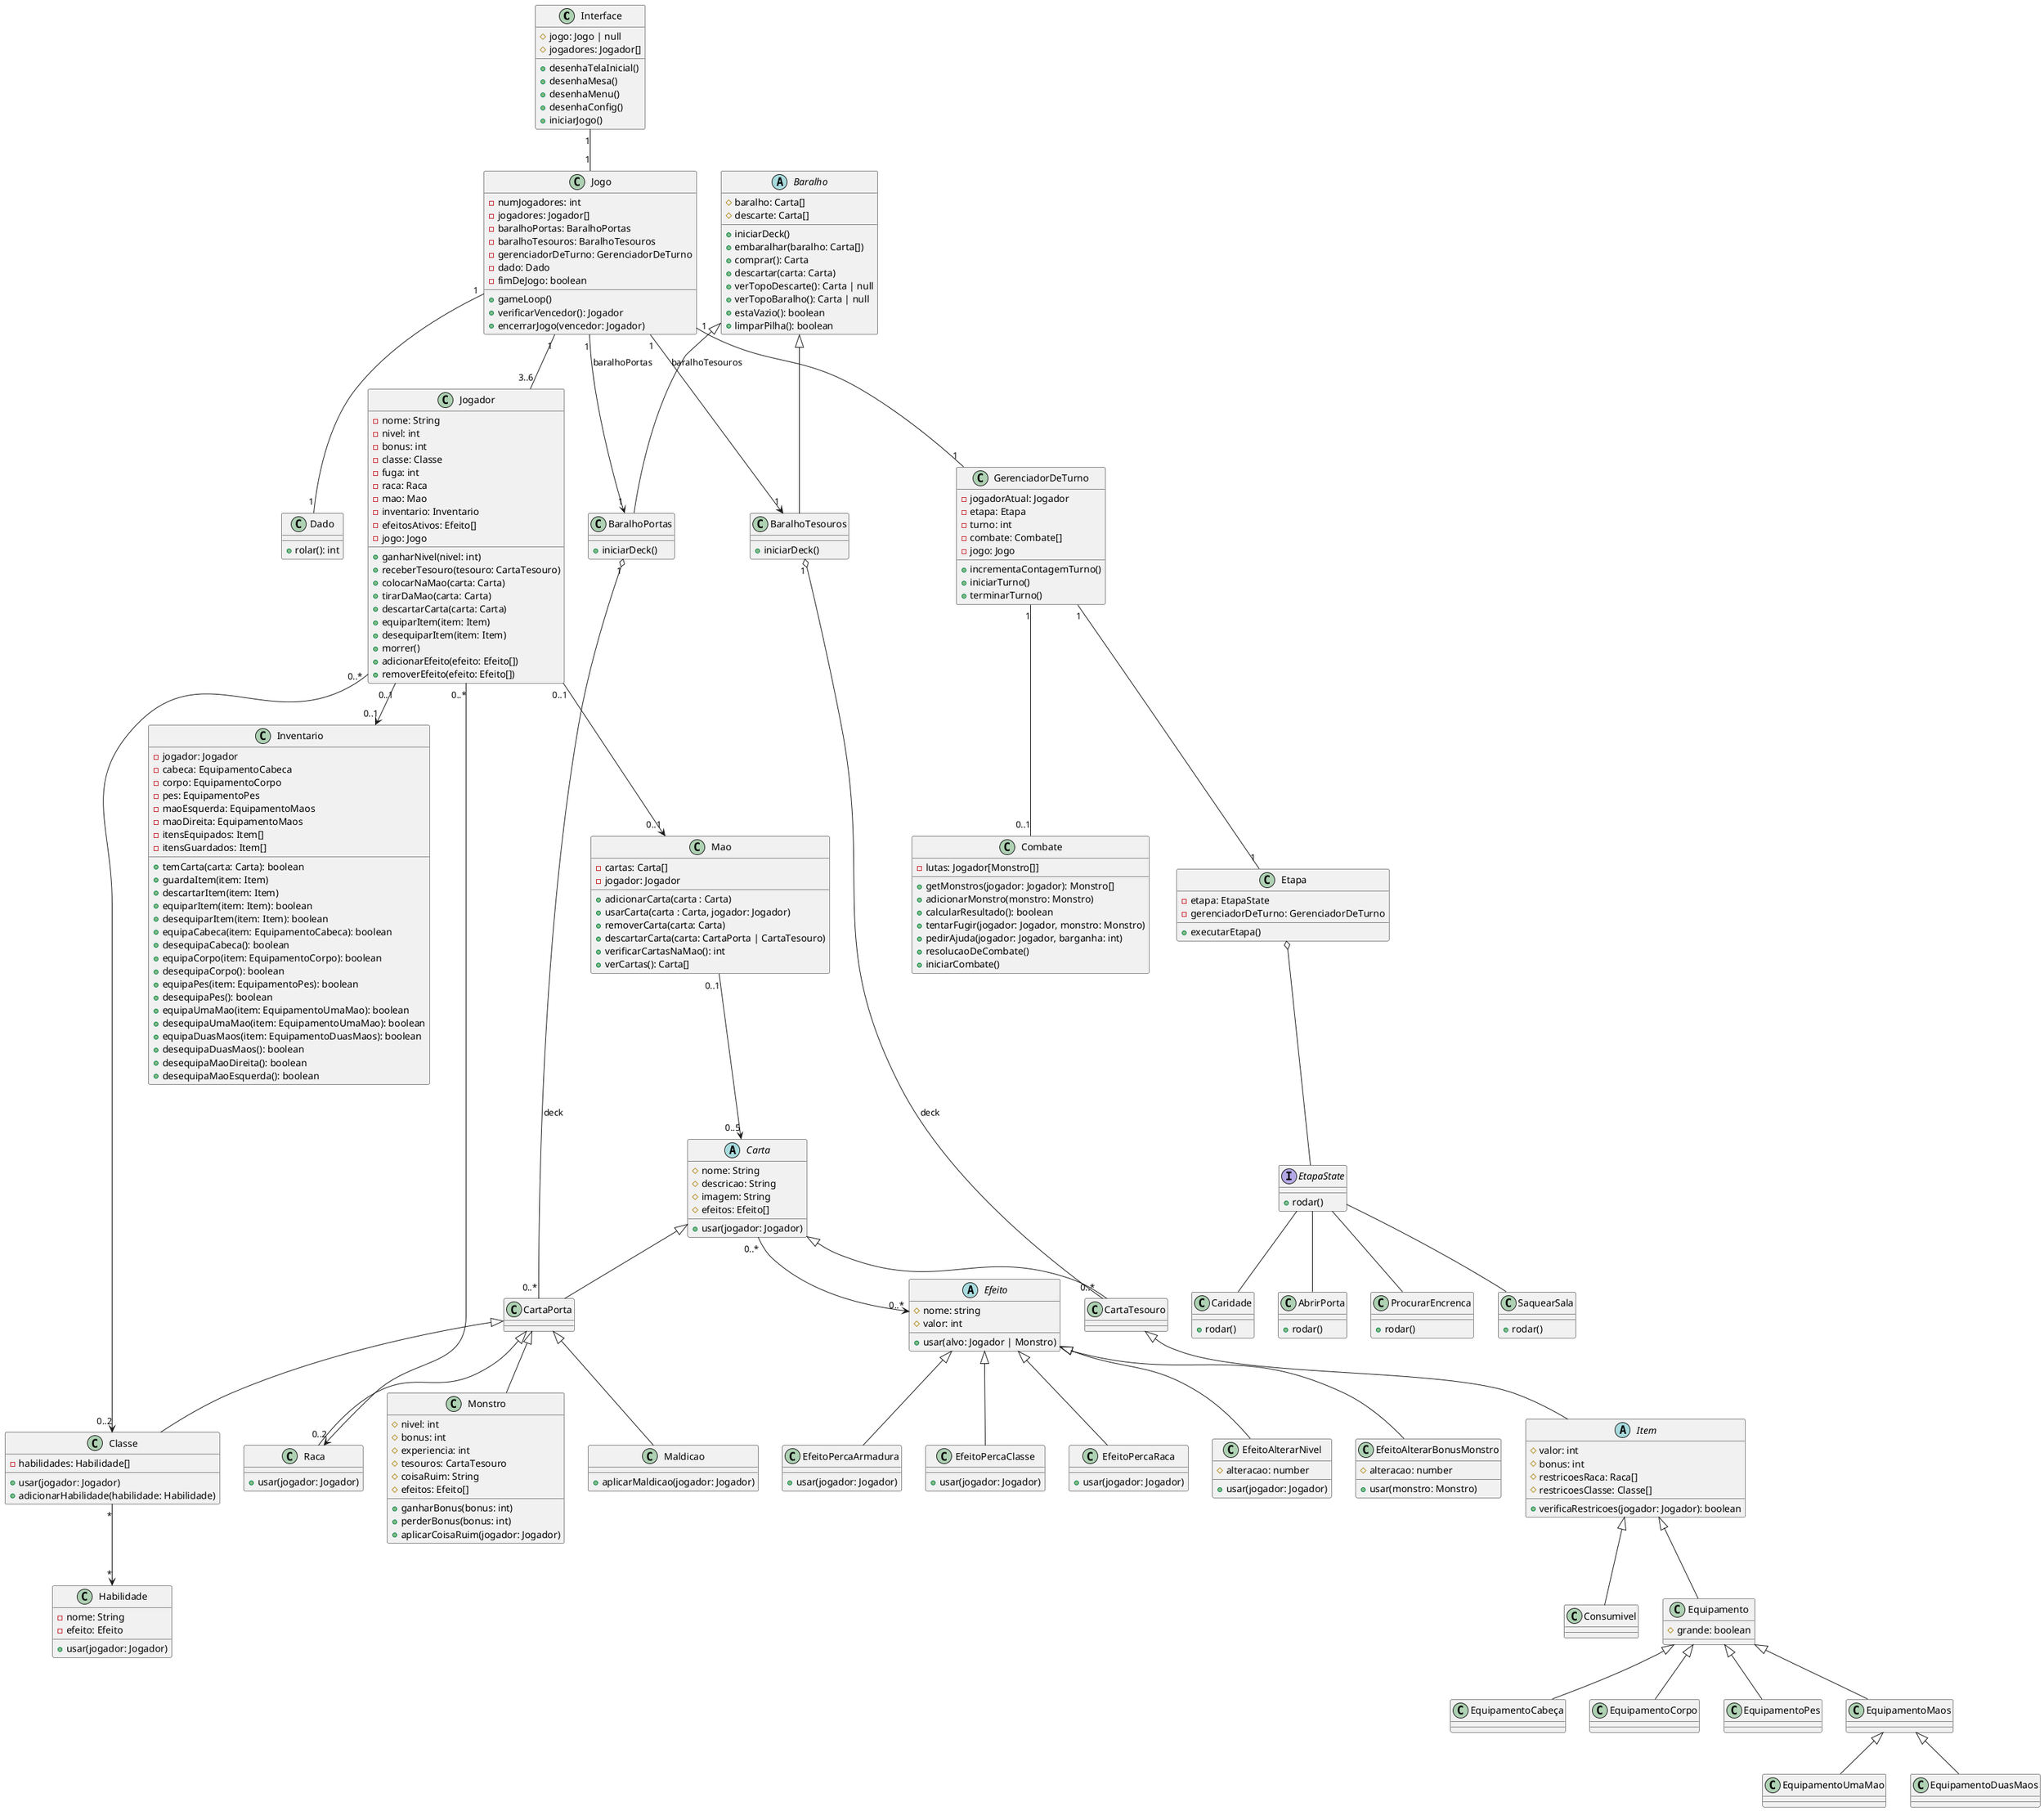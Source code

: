 @startuml
class Interface {
  # jogo: Jogo | null
  # jogadores: Jogador[]
  + desenhaTelaInicial()
  + desenhaMesa()
  + desenhaMenu()
  + desenhaConfig()
  + iniciarJogo()
}

class Jogo {
  - numJogadores: int
  - jogadores: Jogador[]
  - baralhoPortas: BaralhoPortas
  - baralhoTesouros: BaralhoTesouros
  - gerenciadorDeTurno: GerenciadorDeTurno
  - dado: Dado
  - fimDeJogo: boolean
  + gameLoop()
  + verificarVencedor(): Jogador
  + encerrarJogo(vencedor: Jogador)
}

class Dado {
  + rolar(): int
}

class Jogador {
  - nome: String
  - nivel: int
  - bonus: int
  - classe: Classe
  - fuga: int
  - raca: Raca
  - mao: Mao
  - inventario: Inventario
  - efeitosAtivos: Efeito[]
  - jogo: Jogo
  + ganharNivel(nivel: int)
  + receberTesouro(tesouro: CartaTesouro)
  + colocarNaMao(carta: Carta)
  + tirarDaMao(carta: Carta)
  + descartarCarta(carta: Carta)
  + equiparItem(item: Item)
  + desequiparItem(item: Item)
  + morrer()
  + adicionarEfeito(efeito: Efeito[])
  + removerEfeito(efeito: Efeito[])
}

class GerenciadorDeTurno {
  - jogadorAtual: Jogador
  - etapa: Etapa
  - turno: int
  - combate: Combate[]
  - jogo: Jogo
  + incrementaContagemTurno()
  + iniciarTurno()
  + terminarTurno()
}

class Mao {
  - cartas: Carta[]
  - jogador: Jogador
  + adicionarCarta(carta : Carta)
  + usarCarta(carta : Carta, jogador: Jogador)
  + removerCarta(carta: Carta)
  + descartarCarta(carta: CartaPorta | CartaTesouro)
  + verificarCartasNaMao(): int
  + verCartas(): Carta[]
}

class Inventario {
  - jogador: Jogador
  - cabeca: EquipamentoCabeca
  - corpo: EquipamentoCorpo
  - pes: EquipamentoPes
  - maoEsquerda: EquipamentoMaos
  - maoDireita: EquipamentoMaos
  - itensEquipados: Item[]
  - itensGuardados: Item[]
  + temCarta(carta: Carta): boolean
  + guardaItem(item: Item)
  + descartarItem(item: Item)
  + equiparItem(item: Item): boolean
  + desequiparItem(item: Item): boolean
  + equipaCabeca(item: EquipamentoCabeca): boolean
  + desequipaCabeca(): boolean
  + equipaCorpo(item: EquipamentoCorpo): boolean
  + desequipaCorpo(): boolean
  + equipaPes(item: EquipamentoPes): boolean
  + desequipaPes(): boolean
  + equipaUmaMao(item: EquipamentoUmaMao): boolean
  + desequipaUmaMao(item: EquipamentoUmaMao): boolean
  + equipaDuasMaos(item: EquipamentoDuasMaos): boolean
  + desequipaDuasMaos(): boolean
  + desequipaMaoDireita(): boolean
  + desequipaMaoEsquerda(): boolean
}

class Combate {
  - lutas: Jogador[Monstro[]]
  + getMonstros(jogador: Jogador): Monstro[]
  + adicionarMonstro(monstro: Monstro)
  + calcularResultado(): boolean
  + tentarFugir(jogador: Jogador, monstro: Monstro)
  + pedirAjuda(jogador: Jogador, barganha: int)
  + resolucaoDeCombate()
  + iniciarCombate()
}

abstract class Efeito {
  # nome: string
  # valor: int
  + usar(alvo: Jogador | Monstro)
}

class EfeitoAlterarNivel extends Efeito {
  # alteracao: number
  + usar(jogador: Jogador)
}

class EfeitoAlterarBonusMonstro extends Efeito {
  # alteracao: number
  + usar(monstro: Monstro)
}

class EfeitoPercaArmadura extends Efeito {
  + usar(jogador: Jogador)
}

class EfeitoPercaClasse extends Efeito {
  + usar(jogador: Jogador)
}

class EfeitoPercaRaca extends Efeito {
  + usar(jogador: Jogador)
}

interface EtapaState {
  + rodar()
}

class AbrirPorta {
  + rodar()
}

class ProcurarEncrenca {
  + rodar()
}

class SaquearSala {
  + rodar()
}

class Caridade {
  + rodar()
}

class Etapa {
  - etapa: EtapaState
  - gerenciadorDeTurno: GerenciadorDeTurno
  + executarEtapa()
}

abstract class Carta {
  # nome: String
  # descricao: String
  # imagem: String
  # efeitos: Efeito[]
  + usar(jogador: Jogador)
}

class Monstro extends CartaPorta {
  # nivel: int
  # bonus: int
  # experiencia: int
  # tesouros: CartaTesouro
  # coisaRuim: String
  # efeitos: Efeito[]
  + ganharBonus(bonus: int)
  + perderBonus(bonus: int)
  + aplicarCoisaRuim(jogador: Jogador)
}

class Maldicao extends CartaPorta {
  + aplicarMaldicao(jogador: Jogador)
}

abstract class Item extends CartaTesouro {
  # valor: int
  # bonus: int
  # restricoesRaca: Raca[]
  # restricoesClasse: Classe[]
  + verificaRestricoes(jogador: Jogador): boolean
}

class Equipamento extends Item {
  # grande: boolean
}

class EquipamentoCabeça extends Equipamento {

}

class EquipamentoCorpo extends Equipamento {

}

class EquipamentoPes extends Equipamento {

}

class EquipamentoMaos extends Equipamento {

}
class EquipamentoUmaMao extends EquipamentoMaos {

}

class EquipamentoDuasMaos extends EquipamentoMaos {

}

class Consumivel extends Item {

}

abstract class Baralho {
  # baralho: Carta[]
  # descarte: Carta[]
  + iniciarDeck()
  + embaralhar(baralho: Carta[])
  + comprar(): Carta
  + descartar(carta: Carta)
  + verTopoDescarte(): Carta | null
  + verTopoBaralho(): Carta | null
  + estaVazio(): boolean
  + limparPilha(): boolean
}

class BaralhoPortas extends Baralho {
  + iniciarDeck()
}

class BaralhoTesouros extends Baralho {
  + iniciarDeck()
}

class CartaPorta extends Carta {

}

class CartaTesouro extends Carta {

}

class Raca extends CartaPorta {
  + usar(jogador: Jogador)
}

class Classe extends CartaPorta {
  - habilidades: Habilidade[]
  + usar(jogador: Jogador)
  + adicionarHabilidade(habilidade: Habilidade)
}

class Habilidade {
  - nome: String
  - efeito: Efeito
  + usar(jogador: Jogador)
}

Interface "1" -- "1" Jogo
Jogo "1" -- "3..6" Jogador
Jogo "1" -- "1" Dado
Jogo "1" -- "1" GerenciadorDeTurno
Jogo "1" --> "1" BaralhoPortas : baralhoPortas
Jogo "1" --> "1" BaralhoTesouros : baralhoTesouros
Jogador "0..1" --> "0..1" Mao
Jogador "0..1" --> "0..1" Inventario
GerenciadorDeTurno "1" -- "0..1" Combate
GerenciadorDeTurno "1" -- "1" Etapa
Mao "0..1" --> "0..5" Carta
Carta "0..*" --> "0..*" Efeito
Jogador "0..*" --> "0..2" Raca
Jogador "0..*" --> "0..2" Classe
Classe "*" --> "*" Habilidade
BaralhoPortas "1" o-- "0..*" CartaPorta : deck
BaralhoTesouros "1" o-- "0..*" CartaTesouro : deck
Etapa o-- EtapaState
EtapaState -- AbrirPorta
EtapaState -- ProcurarEncrenca
EtapaState -- SaquearSala
EtapaState -- Caridade

@enduml